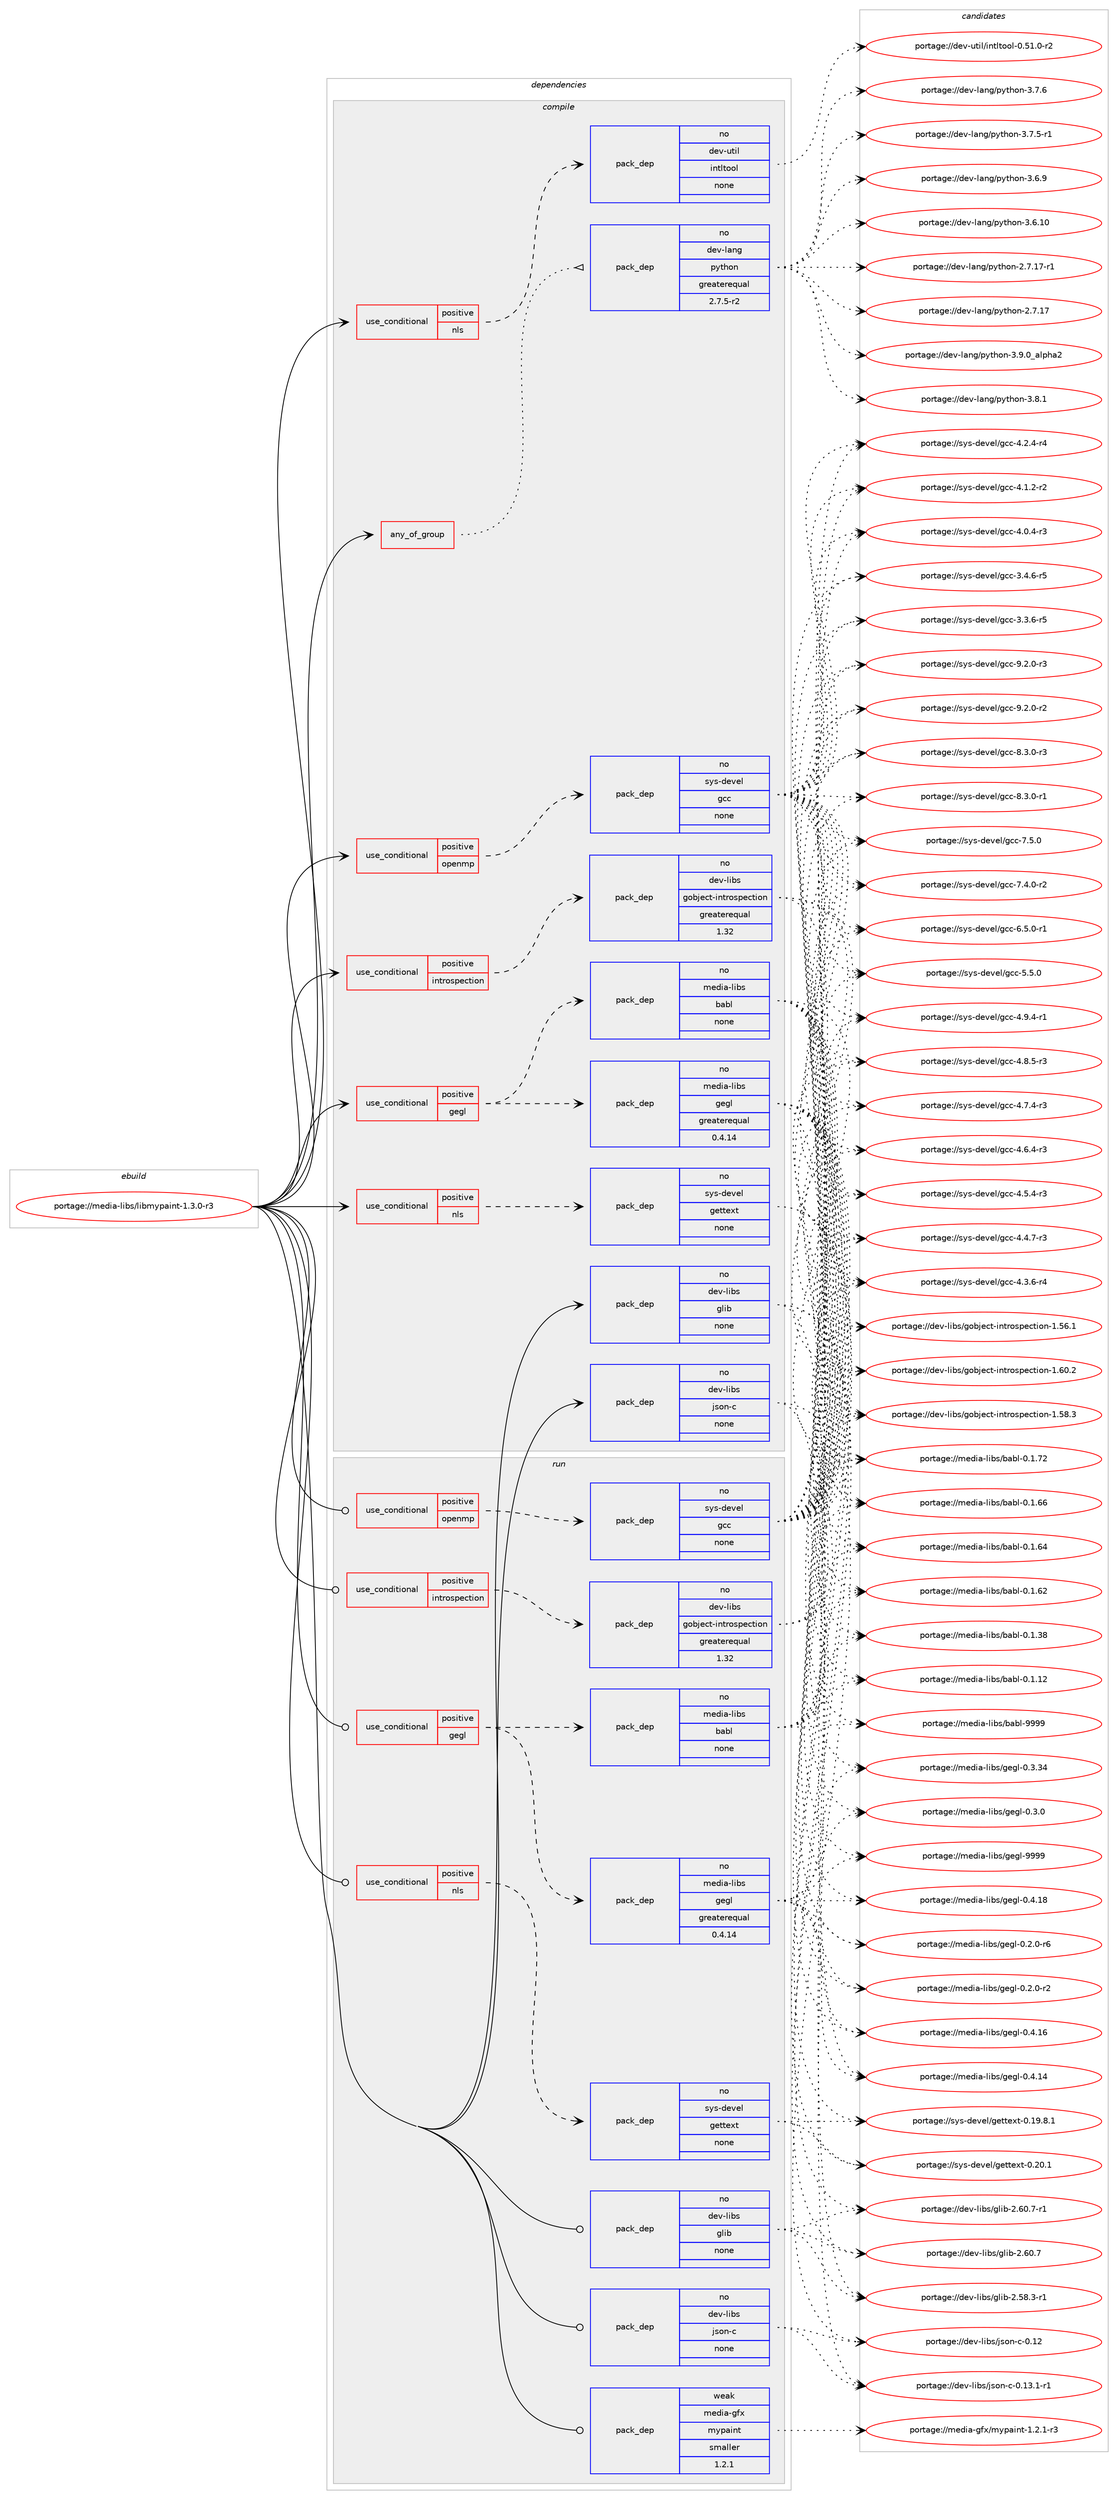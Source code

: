 digraph prolog {

# *************
# Graph options
# *************

newrank=true;
concentrate=true;
compound=true;
graph [rankdir=LR,fontname=Helvetica,fontsize=10,ranksep=1.5];#, ranksep=2.5, nodesep=0.2];
edge  [arrowhead=vee];
node  [fontname=Helvetica,fontsize=10];

# **********
# The ebuild
# **********

subgraph cluster_leftcol {
color=gray;
rank=same;
label=<<i>ebuild</i>>;
id [label="portage://media-libs/libmypaint-1.3.0-r3", color=red, width=4, href="../media-libs/libmypaint-1.3.0-r3.svg"];
}

# ****************
# The dependencies
# ****************

subgraph cluster_midcol {
color=gray;
label=<<i>dependencies</i>>;
subgraph cluster_compile {
fillcolor="#eeeeee";
style=filled;
label=<<i>compile</i>>;
subgraph any3100 {
dependency211021 [label=<<TABLE BORDER="0" CELLBORDER="1" CELLSPACING="0" CELLPADDING="4"><TR><TD CELLPADDING="10">any_of_group</TD></TR></TABLE>>, shape=none, color=red];subgraph pack159579 {
dependency211022 [label=<<TABLE BORDER="0" CELLBORDER="1" CELLSPACING="0" CELLPADDING="4" WIDTH="220"><TR><TD ROWSPAN="6" CELLPADDING="30">pack_dep</TD></TR><TR><TD WIDTH="110">no</TD></TR><TR><TD>dev-lang</TD></TR><TR><TD>python</TD></TR><TR><TD>greaterequal</TD></TR><TR><TD>2.7.5-r2</TD></TR></TABLE>>, shape=none, color=blue];
}
dependency211021:e -> dependency211022:w [weight=20,style="dotted",arrowhead="oinv"];
}
id:e -> dependency211021:w [weight=20,style="solid",arrowhead="vee"];
subgraph cond48178 {
dependency211023 [label=<<TABLE BORDER="0" CELLBORDER="1" CELLSPACING="0" CELLPADDING="4"><TR><TD ROWSPAN="3" CELLPADDING="10">use_conditional</TD></TR><TR><TD>positive</TD></TR><TR><TD>gegl</TD></TR></TABLE>>, shape=none, color=red];
subgraph pack159580 {
dependency211024 [label=<<TABLE BORDER="0" CELLBORDER="1" CELLSPACING="0" CELLPADDING="4" WIDTH="220"><TR><TD ROWSPAN="6" CELLPADDING="30">pack_dep</TD></TR><TR><TD WIDTH="110">no</TD></TR><TR><TD>media-libs</TD></TR><TR><TD>babl</TD></TR><TR><TD>none</TD></TR><TR><TD></TD></TR></TABLE>>, shape=none, color=blue];
}
dependency211023:e -> dependency211024:w [weight=20,style="dashed",arrowhead="vee"];
subgraph pack159581 {
dependency211025 [label=<<TABLE BORDER="0" CELLBORDER="1" CELLSPACING="0" CELLPADDING="4" WIDTH="220"><TR><TD ROWSPAN="6" CELLPADDING="30">pack_dep</TD></TR><TR><TD WIDTH="110">no</TD></TR><TR><TD>media-libs</TD></TR><TR><TD>gegl</TD></TR><TR><TD>greaterequal</TD></TR><TR><TD>0.4.14</TD></TR></TABLE>>, shape=none, color=blue];
}
dependency211023:e -> dependency211025:w [weight=20,style="dashed",arrowhead="vee"];
}
id:e -> dependency211023:w [weight=20,style="solid",arrowhead="vee"];
subgraph cond48179 {
dependency211026 [label=<<TABLE BORDER="0" CELLBORDER="1" CELLSPACING="0" CELLPADDING="4"><TR><TD ROWSPAN="3" CELLPADDING="10">use_conditional</TD></TR><TR><TD>positive</TD></TR><TR><TD>introspection</TD></TR></TABLE>>, shape=none, color=red];
subgraph pack159582 {
dependency211027 [label=<<TABLE BORDER="0" CELLBORDER="1" CELLSPACING="0" CELLPADDING="4" WIDTH="220"><TR><TD ROWSPAN="6" CELLPADDING="30">pack_dep</TD></TR><TR><TD WIDTH="110">no</TD></TR><TR><TD>dev-libs</TD></TR><TR><TD>gobject-introspection</TD></TR><TR><TD>greaterequal</TD></TR><TR><TD>1.32</TD></TR></TABLE>>, shape=none, color=blue];
}
dependency211026:e -> dependency211027:w [weight=20,style="dashed",arrowhead="vee"];
}
id:e -> dependency211026:w [weight=20,style="solid",arrowhead="vee"];
subgraph cond48180 {
dependency211028 [label=<<TABLE BORDER="0" CELLBORDER="1" CELLSPACING="0" CELLPADDING="4"><TR><TD ROWSPAN="3" CELLPADDING="10">use_conditional</TD></TR><TR><TD>positive</TD></TR><TR><TD>nls</TD></TR></TABLE>>, shape=none, color=red];
subgraph pack159583 {
dependency211029 [label=<<TABLE BORDER="0" CELLBORDER="1" CELLSPACING="0" CELLPADDING="4" WIDTH="220"><TR><TD ROWSPAN="6" CELLPADDING="30">pack_dep</TD></TR><TR><TD WIDTH="110">no</TD></TR><TR><TD>dev-util</TD></TR><TR><TD>intltool</TD></TR><TR><TD>none</TD></TR><TR><TD></TD></TR></TABLE>>, shape=none, color=blue];
}
dependency211028:e -> dependency211029:w [weight=20,style="dashed",arrowhead="vee"];
}
id:e -> dependency211028:w [weight=20,style="solid",arrowhead="vee"];
subgraph cond48181 {
dependency211030 [label=<<TABLE BORDER="0" CELLBORDER="1" CELLSPACING="0" CELLPADDING="4"><TR><TD ROWSPAN="3" CELLPADDING="10">use_conditional</TD></TR><TR><TD>positive</TD></TR><TR><TD>nls</TD></TR></TABLE>>, shape=none, color=red];
subgraph pack159584 {
dependency211031 [label=<<TABLE BORDER="0" CELLBORDER="1" CELLSPACING="0" CELLPADDING="4" WIDTH="220"><TR><TD ROWSPAN="6" CELLPADDING="30">pack_dep</TD></TR><TR><TD WIDTH="110">no</TD></TR><TR><TD>sys-devel</TD></TR><TR><TD>gettext</TD></TR><TR><TD>none</TD></TR><TR><TD></TD></TR></TABLE>>, shape=none, color=blue];
}
dependency211030:e -> dependency211031:w [weight=20,style="dashed",arrowhead="vee"];
}
id:e -> dependency211030:w [weight=20,style="solid",arrowhead="vee"];
subgraph cond48182 {
dependency211032 [label=<<TABLE BORDER="0" CELLBORDER="1" CELLSPACING="0" CELLPADDING="4"><TR><TD ROWSPAN="3" CELLPADDING="10">use_conditional</TD></TR><TR><TD>positive</TD></TR><TR><TD>openmp</TD></TR></TABLE>>, shape=none, color=red];
subgraph pack159585 {
dependency211033 [label=<<TABLE BORDER="0" CELLBORDER="1" CELLSPACING="0" CELLPADDING="4" WIDTH="220"><TR><TD ROWSPAN="6" CELLPADDING="30">pack_dep</TD></TR><TR><TD WIDTH="110">no</TD></TR><TR><TD>sys-devel</TD></TR><TR><TD>gcc</TD></TR><TR><TD>none</TD></TR><TR><TD></TD></TR></TABLE>>, shape=none, color=blue];
}
dependency211032:e -> dependency211033:w [weight=20,style="dashed",arrowhead="vee"];
}
id:e -> dependency211032:w [weight=20,style="solid",arrowhead="vee"];
subgraph pack159586 {
dependency211034 [label=<<TABLE BORDER="0" CELLBORDER="1" CELLSPACING="0" CELLPADDING="4" WIDTH="220"><TR><TD ROWSPAN="6" CELLPADDING="30">pack_dep</TD></TR><TR><TD WIDTH="110">no</TD></TR><TR><TD>dev-libs</TD></TR><TR><TD>glib</TD></TR><TR><TD>none</TD></TR><TR><TD></TD></TR></TABLE>>, shape=none, color=blue];
}
id:e -> dependency211034:w [weight=20,style="solid",arrowhead="vee"];
subgraph pack159587 {
dependency211035 [label=<<TABLE BORDER="0" CELLBORDER="1" CELLSPACING="0" CELLPADDING="4" WIDTH="220"><TR><TD ROWSPAN="6" CELLPADDING="30">pack_dep</TD></TR><TR><TD WIDTH="110">no</TD></TR><TR><TD>dev-libs</TD></TR><TR><TD>json-c</TD></TR><TR><TD>none</TD></TR><TR><TD></TD></TR></TABLE>>, shape=none, color=blue];
}
id:e -> dependency211035:w [weight=20,style="solid",arrowhead="vee"];
}
subgraph cluster_compileandrun {
fillcolor="#eeeeee";
style=filled;
label=<<i>compile and run</i>>;
}
subgraph cluster_run {
fillcolor="#eeeeee";
style=filled;
label=<<i>run</i>>;
subgraph cond48183 {
dependency211036 [label=<<TABLE BORDER="0" CELLBORDER="1" CELLSPACING="0" CELLPADDING="4"><TR><TD ROWSPAN="3" CELLPADDING="10">use_conditional</TD></TR><TR><TD>positive</TD></TR><TR><TD>gegl</TD></TR></TABLE>>, shape=none, color=red];
subgraph pack159588 {
dependency211037 [label=<<TABLE BORDER="0" CELLBORDER="1" CELLSPACING="0" CELLPADDING="4" WIDTH="220"><TR><TD ROWSPAN="6" CELLPADDING="30">pack_dep</TD></TR><TR><TD WIDTH="110">no</TD></TR><TR><TD>media-libs</TD></TR><TR><TD>babl</TD></TR><TR><TD>none</TD></TR><TR><TD></TD></TR></TABLE>>, shape=none, color=blue];
}
dependency211036:e -> dependency211037:w [weight=20,style="dashed",arrowhead="vee"];
subgraph pack159589 {
dependency211038 [label=<<TABLE BORDER="0" CELLBORDER="1" CELLSPACING="0" CELLPADDING="4" WIDTH="220"><TR><TD ROWSPAN="6" CELLPADDING="30">pack_dep</TD></TR><TR><TD WIDTH="110">no</TD></TR><TR><TD>media-libs</TD></TR><TR><TD>gegl</TD></TR><TR><TD>greaterequal</TD></TR><TR><TD>0.4.14</TD></TR></TABLE>>, shape=none, color=blue];
}
dependency211036:e -> dependency211038:w [weight=20,style="dashed",arrowhead="vee"];
}
id:e -> dependency211036:w [weight=20,style="solid",arrowhead="odot"];
subgraph cond48184 {
dependency211039 [label=<<TABLE BORDER="0" CELLBORDER="1" CELLSPACING="0" CELLPADDING="4"><TR><TD ROWSPAN="3" CELLPADDING="10">use_conditional</TD></TR><TR><TD>positive</TD></TR><TR><TD>introspection</TD></TR></TABLE>>, shape=none, color=red];
subgraph pack159590 {
dependency211040 [label=<<TABLE BORDER="0" CELLBORDER="1" CELLSPACING="0" CELLPADDING="4" WIDTH="220"><TR><TD ROWSPAN="6" CELLPADDING="30">pack_dep</TD></TR><TR><TD WIDTH="110">no</TD></TR><TR><TD>dev-libs</TD></TR><TR><TD>gobject-introspection</TD></TR><TR><TD>greaterequal</TD></TR><TR><TD>1.32</TD></TR></TABLE>>, shape=none, color=blue];
}
dependency211039:e -> dependency211040:w [weight=20,style="dashed",arrowhead="vee"];
}
id:e -> dependency211039:w [weight=20,style="solid",arrowhead="odot"];
subgraph cond48185 {
dependency211041 [label=<<TABLE BORDER="0" CELLBORDER="1" CELLSPACING="0" CELLPADDING="4"><TR><TD ROWSPAN="3" CELLPADDING="10">use_conditional</TD></TR><TR><TD>positive</TD></TR><TR><TD>nls</TD></TR></TABLE>>, shape=none, color=red];
subgraph pack159591 {
dependency211042 [label=<<TABLE BORDER="0" CELLBORDER="1" CELLSPACING="0" CELLPADDING="4" WIDTH="220"><TR><TD ROWSPAN="6" CELLPADDING="30">pack_dep</TD></TR><TR><TD WIDTH="110">no</TD></TR><TR><TD>sys-devel</TD></TR><TR><TD>gettext</TD></TR><TR><TD>none</TD></TR><TR><TD></TD></TR></TABLE>>, shape=none, color=blue];
}
dependency211041:e -> dependency211042:w [weight=20,style="dashed",arrowhead="vee"];
}
id:e -> dependency211041:w [weight=20,style="solid",arrowhead="odot"];
subgraph cond48186 {
dependency211043 [label=<<TABLE BORDER="0" CELLBORDER="1" CELLSPACING="0" CELLPADDING="4"><TR><TD ROWSPAN="3" CELLPADDING="10">use_conditional</TD></TR><TR><TD>positive</TD></TR><TR><TD>openmp</TD></TR></TABLE>>, shape=none, color=red];
subgraph pack159592 {
dependency211044 [label=<<TABLE BORDER="0" CELLBORDER="1" CELLSPACING="0" CELLPADDING="4" WIDTH="220"><TR><TD ROWSPAN="6" CELLPADDING="30">pack_dep</TD></TR><TR><TD WIDTH="110">no</TD></TR><TR><TD>sys-devel</TD></TR><TR><TD>gcc</TD></TR><TR><TD>none</TD></TR><TR><TD></TD></TR></TABLE>>, shape=none, color=blue];
}
dependency211043:e -> dependency211044:w [weight=20,style="dashed",arrowhead="vee"];
}
id:e -> dependency211043:w [weight=20,style="solid",arrowhead="odot"];
subgraph pack159593 {
dependency211045 [label=<<TABLE BORDER="0" CELLBORDER="1" CELLSPACING="0" CELLPADDING="4" WIDTH="220"><TR><TD ROWSPAN="6" CELLPADDING="30">pack_dep</TD></TR><TR><TD WIDTH="110">no</TD></TR><TR><TD>dev-libs</TD></TR><TR><TD>glib</TD></TR><TR><TD>none</TD></TR><TR><TD></TD></TR></TABLE>>, shape=none, color=blue];
}
id:e -> dependency211045:w [weight=20,style="solid",arrowhead="odot"];
subgraph pack159594 {
dependency211046 [label=<<TABLE BORDER="0" CELLBORDER="1" CELLSPACING="0" CELLPADDING="4" WIDTH="220"><TR><TD ROWSPAN="6" CELLPADDING="30">pack_dep</TD></TR><TR><TD WIDTH="110">no</TD></TR><TR><TD>dev-libs</TD></TR><TR><TD>json-c</TD></TR><TR><TD>none</TD></TR><TR><TD></TD></TR></TABLE>>, shape=none, color=blue];
}
id:e -> dependency211046:w [weight=20,style="solid",arrowhead="odot"];
subgraph pack159595 {
dependency211047 [label=<<TABLE BORDER="0" CELLBORDER="1" CELLSPACING="0" CELLPADDING="4" WIDTH="220"><TR><TD ROWSPAN="6" CELLPADDING="30">pack_dep</TD></TR><TR><TD WIDTH="110">weak</TD></TR><TR><TD>media-gfx</TD></TR><TR><TD>mypaint</TD></TR><TR><TD>smaller</TD></TR><TR><TD>1.2.1</TD></TR></TABLE>>, shape=none, color=blue];
}
id:e -> dependency211047:w [weight=20,style="solid",arrowhead="odot"];
}
}

# **************
# The candidates
# **************

subgraph cluster_choices {
rank=same;
color=gray;
label=<<i>candidates</i>>;

subgraph choice159579 {
color=black;
nodesep=1;
choice10010111845108971101034711212111610411111045514657464895971081121049750 [label="portage://dev-lang/python-3.9.0_alpha2", color=red, width=4,href="../dev-lang/python-3.9.0_alpha2.svg"];
choice100101118451089711010347112121116104111110455146564649 [label="portage://dev-lang/python-3.8.1", color=red, width=4,href="../dev-lang/python-3.8.1.svg"];
choice100101118451089711010347112121116104111110455146554654 [label="portage://dev-lang/python-3.7.6", color=red, width=4,href="../dev-lang/python-3.7.6.svg"];
choice1001011184510897110103471121211161041111104551465546534511449 [label="portage://dev-lang/python-3.7.5-r1", color=red, width=4,href="../dev-lang/python-3.7.5-r1.svg"];
choice100101118451089711010347112121116104111110455146544657 [label="portage://dev-lang/python-3.6.9", color=red, width=4,href="../dev-lang/python-3.6.9.svg"];
choice10010111845108971101034711212111610411111045514654464948 [label="portage://dev-lang/python-3.6.10", color=red, width=4,href="../dev-lang/python-3.6.10.svg"];
choice100101118451089711010347112121116104111110455046554649554511449 [label="portage://dev-lang/python-2.7.17-r1", color=red, width=4,href="../dev-lang/python-2.7.17-r1.svg"];
choice10010111845108971101034711212111610411111045504655464955 [label="portage://dev-lang/python-2.7.17", color=red, width=4,href="../dev-lang/python-2.7.17.svg"];
dependency211022:e -> choice10010111845108971101034711212111610411111045514657464895971081121049750:w [style=dotted,weight="100"];
dependency211022:e -> choice100101118451089711010347112121116104111110455146564649:w [style=dotted,weight="100"];
dependency211022:e -> choice100101118451089711010347112121116104111110455146554654:w [style=dotted,weight="100"];
dependency211022:e -> choice1001011184510897110103471121211161041111104551465546534511449:w [style=dotted,weight="100"];
dependency211022:e -> choice100101118451089711010347112121116104111110455146544657:w [style=dotted,weight="100"];
dependency211022:e -> choice10010111845108971101034711212111610411111045514654464948:w [style=dotted,weight="100"];
dependency211022:e -> choice100101118451089711010347112121116104111110455046554649554511449:w [style=dotted,weight="100"];
dependency211022:e -> choice10010111845108971101034711212111610411111045504655464955:w [style=dotted,weight="100"];
}
subgraph choice159580 {
color=black;
nodesep=1;
choice109101100105974510810598115479897981084557575757 [label="portage://media-libs/babl-9999", color=red, width=4,href="../media-libs/babl-9999.svg"];
choice1091011001059745108105981154798979810845484649465550 [label="portage://media-libs/babl-0.1.72", color=red, width=4,href="../media-libs/babl-0.1.72.svg"];
choice1091011001059745108105981154798979810845484649465454 [label="portage://media-libs/babl-0.1.66", color=red, width=4,href="../media-libs/babl-0.1.66.svg"];
choice1091011001059745108105981154798979810845484649465452 [label="portage://media-libs/babl-0.1.64", color=red, width=4,href="../media-libs/babl-0.1.64.svg"];
choice1091011001059745108105981154798979810845484649465450 [label="portage://media-libs/babl-0.1.62", color=red, width=4,href="../media-libs/babl-0.1.62.svg"];
choice1091011001059745108105981154798979810845484649465156 [label="portage://media-libs/babl-0.1.38", color=red, width=4,href="../media-libs/babl-0.1.38.svg"];
choice1091011001059745108105981154798979810845484649464950 [label="portage://media-libs/babl-0.1.12", color=red, width=4,href="../media-libs/babl-0.1.12.svg"];
dependency211024:e -> choice109101100105974510810598115479897981084557575757:w [style=dotted,weight="100"];
dependency211024:e -> choice1091011001059745108105981154798979810845484649465550:w [style=dotted,weight="100"];
dependency211024:e -> choice1091011001059745108105981154798979810845484649465454:w [style=dotted,weight="100"];
dependency211024:e -> choice1091011001059745108105981154798979810845484649465452:w [style=dotted,weight="100"];
dependency211024:e -> choice1091011001059745108105981154798979810845484649465450:w [style=dotted,weight="100"];
dependency211024:e -> choice1091011001059745108105981154798979810845484649465156:w [style=dotted,weight="100"];
dependency211024:e -> choice1091011001059745108105981154798979810845484649464950:w [style=dotted,weight="100"];
}
subgraph choice159581 {
color=black;
nodesep=1;
choice109101100105974510810598115471031011031084557575757 [label="portage://media-libs/gegl-9999", color=red, width=4,href="../media-libs/gegl-9999.svg"];
choice1091011001059745108105981154710310110310845484652464956 [label="portage://media-libs/gegl-0.4.18", color=red, width=4,href="../media-libs/gegl-0.4.18.svg"];
choice1091011001059745108105981154710310110310845484652464954 [label="portage://media-libs/gegl-0.4.16", color=red, width=4,href="../media-libs/gegl-0.4.16.svg"];
choice1091011001059745108105981154710310110310845484652464952 [label="portage://media-libs/gegl-0.4.14", color=red, width=4,href="../media-libs/gegl-0.4.14.svg"];
choice1091011001059745108105981154710310110310845484651465152 [label="portage://media-libs/gegl-0.3.34", color=red, width=4,href="../media-libs/gegl-0.3.34.svg"];
choice10910110010597451081059811547103101103108454846514648 [label="portage://media-libs/gegl-0.3.0", color=red, width=4,href="../media-libs/gegl-0.3.0.svg"];
choice109101100105974510810598115471031011031084548465046484511454 [label="portage://media-libs/gegl-0.2.0-r6", color=red, width=4,href="../media-libs/gegl-0.2.0-r6.svg"];
choice109101100105974510810598115471031011031084548465046484511450 [label="portage://media-libs/gegl-0.2.0-r2", color=red, width=4,href="../media-libs/gegl-0.2.0-r2.svg"];
dependency211025:e -> choice109101100105974510810598115471031011031084557575757:w [style=dotted,weight="100"];
dependency211025:e -> choice1091011001059745108105981154710310110310845484652464956:w [style=dotted,weight="100"];
dependency211025:e -> choice1091011001059745108105981154710310110310845484652464954:w [style=dotted,weight="100"];
dependency211025:e -> choice1091011001059745108105981154710310110310845484652464952:w [style=dotted,weight="100"];
dependency211025:e -> choice1091011001059745108105981154710310110310845484651465152:w [style=dotted,weight="100"];
dependency211025:e -> choice10910110010597451081059811547103101103108454846514648:w [style=dotted,weight="100"];
dependency211025:e -> choice109101100105974510810598115471031011031084548465046484511454:w [style=dotted,weight="100"];
dependency211025:e -> choice109101100105974510810598115471031011031084548465046484511450:w [style=dotted,weight="100"];
}
subgraph choice159582 {
color=black;
nodesep=1;
choice1001011184510810598115471031119810610199116451051101161141111151121019911610511111045494654484650 [label="portage://dev-libs/gobject-introspection-1.60.2", color=red, width=4,href="../dev-libs/gobject-introspection-1.60.2.svg"];
choice1001011184510810598115471031119810610199116451051101161141111151121019911610511111045494653564651 [label="portage://dev-libs/gobject-introspection-1.58.3", color=red, width=4,href="../dev-libs/gobject-introspection-1.58.3.svg"];
choice1001011184510810598115471031119810610199116451051101161141111151121019911610511111045494653544649 [label="portage://dev-libs/gobject-introspection-1.56.1", color=red, width=4,href="../dev-libs/gobject-introspection-1.56.1.svg"];
dependency211027:e -> choice1001011184510810598115471031119810610199116451051101161141111151121019911610511111045494654484650:w [style=dotted,weight="100"];
dependency211027:e -> choice1001011184510810598115471031119810610199116451051101161141111151121019911610511111045494653564651:w [style=dotted,weight="100"];
dependency211027:e -> choice1001011184510810598115471031119810610199116451051101161141111151121019911610511111045494653544649:w [style=dotted,weight="100"];
}
subgraph choice159583 {
color=black;
nodesep=1;
choice1001011184511711610510847105110116108116111111108454846534946484511450 [label="portage://dev-util/intltool-0.51.0-r2", color=red, width=4,href="../dev-util/intltool-0.51.0-r2.svg"];
dependency211029:e -> choice1001011184511711610510847105110116108116111111108454846534946484511450:w [style=dotted,weight="100"];
}
subgraph choice159584 {
color=black;
nodesep=1;
choice115121115451001011181011084710310111611610112011645484650484649 [label="portage://sys-devel/gettext-0.20.1", color=red, width=4,href="../sys-devel/gettext-0.20.1.svg"];
choice1151211154510010111810110847103101116116101120116454846495746564649 [label="portage://sys-devel/gettext-0.19.8.1", color=red, width=4,href="../sys-devel/gettext-0.19.8.1.svg"];
dependency211031:e -> choice115121115451001011181011084710310111611610112011645484650484649:w [style=dotted,weight="100"];
dependency211031:e -> choice1151211154510010111810110847103101116116101120116454846495746564649:w [style=dotted,weight="100"];
}
subgraph choice159585 {
color=black;
nodesep=1;
choice115121115451001011181011084710399994557465046484511451 [label="portage://sys-devel/gcc-9.2.0-r3", color=red, width=4,href="../sys-devel/gcc-9.2.0-r3.svg"];
choice115121115451001011181011084710399994557465046484511450 [label="portage://sys-devel/gcc-9.2.0-r2", color=red, width=4,href="../sys-devel/gcc-9.2.0-r2.svg"];
choice115121115451001011181011084710399994556465146484511451 [label="portage://sys-devel/gcc-8.3.0-r3", color=red, width=4,href="../sys-devel/gcc-8.3.0-r3.svg"];
choice115121115451001011181011084710399994556465146484511449 [label="portage://sys-devel/gcc-8.3.0-r1", color=red, width=4,href="../sys-devel/gcc-8.3.0-r1.svg"];
choice11512111545100101118101108471039999455546534648 [label="portage://sys-devel/gcc-7.5.0", color=red, width=4,href="../sys-devel/gcc-7.5.0.svg"];
choice115121115451001011181011084710399994555465246484511450 [label="portage://sys-devel/gcc-7.4.0-r2", color=red, width=4,href="../sys-devel/gcc-7.4.0-r2.svg"];
choice115121115451001011181011084710399994554465346484511449 [label="portage://sys-devel/gcc-6.5.0-r1", color=red, width=4,href="../sys-devel/gcc-6.5.0-r1.svg"];
choice11512111545100101118101108471039999455346534648 [label="portage://sys-devel/gcc-5.5.0", color=red, width=4,href="../sys-devel/gcc-5.5.0.svg"];
choice115121115451001011181011084710399994552465746524511449 [label="portage://sys-devel/gcc-4.9.4-r1", color=red, width=4,href="../sys-devel/gcc-4.9.4-r1.svg"];
choice115121115451001011181011084710399994552465646534511451 [label="portage://sys-devel/gcc-4.8.5-r3", color=red, width=4,href="../sys-devel/gcc-4.8.5-r3.svg"];
choice115121115451001011181011084710399994552465546524511451 [label="portage://sys-devel/gcc-4.7.4-r3", color=red, width=4,href="../sys-devel/gcc-4.7.4-r3.svg"];
choice115121115451001011181011084710399994552465446524511451 [label="portage://sys-devel/gcc-4.6.4-r3", color=red, width=4,href="../sys-devel/gcc-4.6.4-r3.svg"];
choice115121115451001011181011084710399994552465346524511451 [label="portage://sys-devel/gcc-4.5.4-r3", color=red, width=4,href="../sys-devel/gcc-4.5.4-r3.svg"];
choice115121115451001011181011084710399994552465246554511451 [label="portage://sys-devel/gcc-4.4.7-r3", color=red, width=4,href="../sys-devel/gcc-4.4.7-r3.svg"];
choice115121115451001011181011084710399994552465146544511452 [label="portage://sys-devel/gcc-4.3.6-r4", color=red, width=4,href="../sys-devel/gcc-4.3.6-r4.svg"];
choice115121115451001011181011084710399994552465046524511452 [label="portage://sys-devel/gcc-4.2.4-r4", color=red, width=4,href="../sys-devel/gcc-4.2.4-r4.svg"];
choice115121115451001011181011084710399994552464946504511450 [label="portage://sys-devel/gcc-4.1.2-r2", color=red, width=4,href="../sys-devel/gcc-4.1.2-r2.svg"];
choice115121115451001011181011084710399994552464846524511451 [label="portage://sys-devel/gcc-4.0.4-r3", color=red, width=4,href="../sys-devel/gcc-4.0.4-r3.svg"];
choice115121115451001011181011084710399994551465246544511453 [label="portage://sys-devel/gcc-3.4.6-r5", color=red, width=4,href="../sys-devel/gcc-3.4.6-r5.svg"];
choice115121115451001011181011084710399994551465146544511453 [label="portage://sys-devel/gcc-3.3.6-r5", color=red, width=4,href="../sys-devel/gcc-3.3.6-r5.svg"];
dependency211033:e -> choice115121115451001011181011084710399994557465046484511451:w [style=dotted,weight="100"];
dependency211033:e -> choice115121115451001011181011084710399994557465046484511450:w [style=dotted,weight="100"];
dependency211033:e -> choice115121115451001011181011084710399994556465146484511451:w [style=dotted,weight="100"];
dependency211033:e -> choice115121115451001011181011084710399994556465146484511449:w [style=dotted,weight="100"];
dependency211033:e -> choice11512111545100101118101108471039999455546534648:w [style=dotted,weight="100"];
dependency211033:e -> choice115121115451001011181011084710399994555465246484511450:w [style=dotted,weight="100"];
dependency211033:e -> choice115121115451001011181011084710399994554465346484511449:w [style=dotted,weight="100"];
dependency211033:e -> choice11512111545100101118101108471039999455346534648:w [style=dotted,weight="100"];
dependency211033:e -> choice115121115451001011181011084710399994552465746524511449:w [style=dotted,weight="100"];
dependency211033:e -> choice115121115451001011181011084710399994552465646534511451:w [style=dotted,weight="100"];
dependency211033:e -> choice115121115451001011181011084710399994552465546524511451:w [style=dotted,weight="100"];
dependency211033:e -> choice115121115451001011181011084710399994552465446524511451:w [style=dotted,weight="100"];
dependency211033:e -> choice115121115451001011181011084710399994552465346524511451:w [style=dotted,weight="100"];
dependency211033:e -> choice115121115451001011181011084710399994552465246554511451:w [style=dotted,weight="100"];
dependency211033:e -> choice115121115451001011181011084710399994552465146544511452:w [style=dotted,weight="100"];
dependency211033:e -> choice115121115451001011181011084710399994552465046524511452:w [style=dotted,weight="100"];
dependency211033:e -> choice115121115451001011181011084710399994552464946504511450:w [style=dotted,weight="100"];
dependency211033:e -> choice115121115451001011181011084710399994552464846524511451:w [style=dotted,weight="100"];
dependency211033:e -> choice115121115451001011181011084710399994551465246544511453:w [style=dotted,weight="100"];
dependency211033:e -> choice115121115451001011181011084710399994551465146544511453:w [style=dotted,weight="100"];
}
subgraph choice159586 {
color=black;
nodesep=1;
choice10010111845108105981154710310810598455046544846554511449 [label="portage://dev-libs/glib-2.60.7-r1", color=red, width=4,href="../dev-libs/glib-2.60.7-r1.svg"];
choice1001011184510810598115471031081059845504654484655 [label="portage://dev-libs/glib-2.60.7", color=red, width=4,href="../dev-libs/glib-2.60.7.svg"];
choice10010111845108105981154710310810598455046535646514511449 [label="portage://dev-libs/glib-2.58.3-r1", color=red, width=4,href="../dev-libs/glib-2.58.3-r1.svg"];
dependency211034:e -> choice10010111845108105981154710310810598455046544846554511449:w [style=dotted,weight="100"];
dependency211034:e -> choice1001011184510810598115471031081059845504654484655:w [style=dotted,weight="100"];
dependency211034:e -> choice10010111845108105981154710310810598455046535646514511449:w [style=dotted,weight="100"];
}
subgraph choice159587 {
color=black;
nodesep=1;
choice1001011184510810598115471061151111104599454846495146494511449 [label="portage://dev-libs/json-c-0.13.1-r1", color=red, width=4,href="../dev-libs/json-c-0.13.1-r1.svg"];
choice10010111845108105981154710611511111045994548464950 [label="portage://dev-libs/json-c-0.12", color=red, width=4,href="../dev-libs/json-c-0.12.svg"];
dependency211035:e -> choice1001011184510810598115471061151111104599454846495146494511449:w [style=dotted,weight="100"];
dependency211035:e -> choice10010111845108105981154710611511111045994548464950:w [style=dotted,weight="100"];
}
subgraph choice159588 {
color=black;
nodesep=1;
choice109101100105974510810598115479897981084557575757 [label="portage://media-libs/babl-9999", color=red, width=4,href="../media-libs/babl-9999.svg"];
choice1091011001059745108105981154798979810845484649465550 [label="portage://media-libs/babl-0.1.72", color=red, width=4,href="../media-libs/babl-0.1.72.svg"];
choice1091011001059745108105981154798979810845484649465454 [label="portage://media-libs/babl-0.1.66", color=red, width=4,href="../media-libs/babl-0.1.66.svg"];
choice1091011001059745108105981154798979810845484649465452 [label="portage://media-libs/babl-0.1.64", color=red, width=4,href="../media-libs/babl-0.1.64.svg"];
choice1091011001059745108105981154798979810845484649465450 [label="portage://media-libs/babl-0.1.62", color=red, width=4,href="../media-libs/babl-0.1.62.svg"];
choice1091011001059745108105981154798979810845484649465156 [label="portage://media-libs/babl-0.1.38", color=red, width=4,href="../media-libs/babl-0.1.38.svg"];
choice1091011001059745108105981154798979810845484649464950 [label="portage://media-libs/babl-0.1.12", color=red, width=4,href="../media-libs/babl-0.1.12.svg"];
dependency211037:e -> choice109101100105974510810598115479897981084557575757:w [style=dotted,weight="100"];
dependency211037:e -> choice1091011001059745108105981154798979810845484649465550:w [style=dotted,weight="100"];
dependency211037:e -> choice1091011001059745108105981154798979810845484649465454:w [style=dotted,weight="100"];
dependency211037:e -> choice1091011001059745108105981154798979810845484649465452:w [style=dotted,weight="100"];
dependency211037:e -> choice1091011001059745108105981154798979810845484649465450:w [style=dotted,weight="100"];
dependency211037:e -> choice1091011001059745108105981154798979810845484649465156:w [style=dotted,weight="100"];
dependency211037:e -> choice1091011001059745108105981154798979810845484649464950:w [style=dotted,weight="100"];
}
subgraph choice159589 {
color=black;
nodesep=1;
choice109101100105974510810598115471031011031084557575757 [label="portage://media-libs/gegl-9999", color=red, width=4,href="../media-libs/gegl-9999.svg"];
choice1091011001059745108105981154710310110310845484652464956 [label="portage://media-libs/gegl-0.4.18", color=red, width=4,href="../media-libs/gegl-0.4.18.svg"];
choice1091011001059745108105981154710310110310845484652464954 [label="portage://media-libs/gegl-0.4.16", color=red, width=4,href="../media-libs/gegl-0.4.16.svg"];
choice1091011001059745108105981154710310110310845484652464952 [label="portage://media-libs/gegl-0.4.14", color=red, width=4,href="../media-libs/gegl-0.4.14.svg"];
choice1091011001059745108105981154710310110310845484651465152 [label="portage://media-libs/gegl-0.3.34", color=red, width=4,href="../media-libs/gegl-0.3.34.svg"];
choice10910110010597451081059811547103101103108454846514648 [label="portage://media-libs/gegl-0.3.0", color=red, width=4,href="../media-libs/gegl-0.3.0.svg"];
choice109101100105974510810598115471031011031084548465046484511454 [label="portage://media-libs/gegl-0.2.0-r6", color=red, width=4,href="../media-libs/gegl-0.2.0-r6.svg"];
choice109101100105974510810598115471031011031084548465046484511450 [label="portage://media-libs/gegl-0.2.0-r2", color=red, width=4,href="../media-libs/gegl-0.2.0-r2.svg"];
dependency211038:e -> choice109101100105974510810598115471031011031084557575757:w [style=dotted,weight="100"];
dependency211038:e -> choice1091011001059745108105981154710310110310845484652464956:w [style=dotted,weight="100"];
dependency211038:e -> choice1091011001059745108105981154710310110310845484652464954:w [style=dotted,weight="100"];
dependency211038:e -> choice1091011001059745108105981154710310110310845484652464952:w [style=dotted,weight="100"];
dependency211038:e -> choice1091011001059745108105981154710310110310845484651465152:w [style=dotted,weight="100"];
dependency211038:e -> choice10910110010597451081059811547103101103108454846514648:w [style=dotted,weight="100"];
dependency211038:e -> choice109101100105974510810598115471031011031084548465046484511454:w [style=dotted,weight="100"];
dependency211038:e -> choice109101100105974510810598115471031011031084548465046484511450:w [style=dotted,weight="100"];
}
subgraph choice159590 {
color=black;
nodesep=1;
choice1001011184510810598115471031119810610199116451051101161141111151121019911610511111045494654484650 [label="portage://dev-libs/gobject-introspection-1.60.2", color=red, width=4,href="../dev-libs/gobject-introspection-1.60.2.svg"];
choice1001011184510810598115471031119810610199116451051101161141111151121019911610511111045494653564651 [label="portage://dev-libs/gobject-introspection-1.58.3", color=red, width=4,href="../dev-libs/gobject-introspection-1.58.3.svg"];
choice1001011184510810598115471031119810610199116451051101161141111151121019911610511111045494653544649 [label="portage://dev-libs/gobject-introspection-1.56.1", color=red, width=4,href="../dev-libs/gobject-introspection-1.56.1.svg"];
dependency211040:e -> choice1001011184510810598115471031119810610199116451051101161141111151121019911610511111045494654484650:w [style=dotted,weight="100"];
dependency211040:e -> choice1001011184510810598115471031119810610199116451051101161141111151121019911610511111045494653564651:w [style=dotted,weight="100"];
dependency211040:e -> choice1001011184510810598115471031119810610199116451051101161141111151121019911610511111045494653544649:w [style=dotted,weight="100"];
}
subgraph choice159591 {
color=black;
nodesep=1;
choice115121115451001011181011084710310111611610112011645484650484649 [label="portage://sys-devel/gettext-0.20.1", color=red, width=4,href="../sys-devel/gettext-0.20.1.svg"];
choice1151211154510010111810110847103101116116101120116454846495746564649 [label="portage://sys-devel/gettext-0.19.8.1", color=red, width=4,href="../sys-devel/gettext-0.19.8.1.svg"];
dependency211042:e -> choice115121115451001011181011084710310111611610112011645484650484649:w [style=dotted,weight="100"];
dependency211042:e -> choice1151211154510010111810110847103101116116101120116454846495746564649:w [style=dotted,weight="100"];
}
subgraph choice159592 {
color=black;
nodesep=1;
choice115121115451001011181011084710399994557465046484511451 [label="portage://sys-devel/gcc-9.2.0-r3", color=red, width=4,href="../sys-devel/gcc-9.2.0-r3.svg"];
choice115121115451001011181011084710399994557465046484511450 [label="portage://sys-devel/gcc-9.2.0-r2", color=red, width=4,href="../sys-devel/gcc-9.2.0-r2.svg"];
choice115121115451001011181011084710399994556465146484511451 [label="portage://sys-devel/gcc-8.3.0-r3", color=red, width=4,href="../sys-devel/gcc-8.3.0-r3.svg"];
choice115121115451001011181011084710399994556465146484511449 [label="portage://sys-devel/gcc-8.3.0-r1", color=red, width=4,href="../sys-devel/gcc-8.3.0-r1.svg"];
choice11512111545100101118101108471039999455546534648 [label="portage://sys-devel/gcc-7.5.0", color=red, width=4,href="../sys-devel/gcc-7.5.0.svg"];
choice115121115451001011181011084710399994555465246484511450 [label="portage://sys-devel/gcc-7.4.0-r2", color=red, width=4,href="../sys-devel/gcc-7.4.0-r2.svg"];
choice115121115451001011181011084710399994554465346484511449 [label="portage://sys-devel/gcc-6.5.0-r1", color=red, width=4,href="../sys-devel/gcc-6.5.0-r1.svg"];
choice11512111545100101118101108471039999455346534648 [label="portage://sys-devel/gcc-5.5.0", color=red, width=4,href="../sys-devel/gcc-5.5.0.svg"];
choice115121115451001011181011084710399994552465746524511449 [label="portage://sys-devel/gcc-4.9.4-r1", color=red, width=4,href="../sys-devel/gcc-4.9.4-r1.svg"];
choice115121115451001011181011084710399994552465646534511451 [label="portage://sys-devel/gcc-4.8.5-r3", color=red, width=4,href="../sys-devel/gcc-4.8.5-r3.svg"];
choice115121115451001011181011084710399994552465546524511451 [label="portage://sys-devel/gcc-4.7.4-r3", color=red, width=4,href="../sys-devel/gcc-4.7.4-r3.svg"];
choice115121115451001011181011084710399994552465446524511451 [label="portage://sys-devel/gcc-4.6.4-r3", color=red, width=4,href="../sys-devel/gcc-4.6.4-r3.svg"];
choice115121115451001011181011084710399994552465346524511451 [label="portage://sys-devel/gcc-4.5.4-r3", color=red, width=4,href="../sys-devel/gcc-4.5.4-r3.svg"];
choice115121115451001011181011084710399994552465246554511451 [label="portage://sys-devel/gcc-4.4.7-r3", color=red, width=4,href="../sys-devel/gcc-4.4.7-r3.svg"];
choice115121115451001011181011084710399994552465146544511452 [label="portage://sys-devel/gcc-4.3.6-r4", color=red, width=4,href="../sys-devel/gcc-4.3.6-r4.svg"];
choice115121115451001011181011084710399994552465046524511452 [label="portage://sys-devel/gcc-4.2.4-r4", color=red, width=4,href="../sys-devel/gcc-4.2.4-r4.svg"];
choice115121115451001011181011084710399994552464946504511450 [label="portage://sys-devel/gcc-4.1.2-r2", color=red, width=4,href="../sys-devel/gcc-4.1.2-r2.svg"];
choice115121115451001011181011084710399994552464846524511451 [label="portage://sys-devel/gcc-4.0.4-r3", color=red, width=4,href="../sys-devel/gcc-4.0.4-r3.svg"];
choice115121115451001011181011084710399994551465246544511453 [label="portage://sys-devel/gcc-3.4.6-r5", color=red, width=4,href="../sys-devel/gcc-3.4.6-r5.svg"];
choice115121115451001011181011084710399994551465146544511453 [label="portage://sys-devel/gcc-3.3.6-r5", color=red, width=4,href="../sys-devel/gcc-3.3.6-r5.svg"];
dependency211044:e -> choice115121115451001011181011084710399994557465046484511451:w [style=dotted,weight="100"];
dependency211044:e -> choice115121115451001011181011084710399994557465046484511450:w [style=dotted,weight="100"];
dependency211044:e -> choice115121115451001011181011084710399994556465146484511451:w [style=dotted,weight="100"];
dependency211044:e -> choice115121115451001011181011084710399994556465146484511449:w [style=dotted,weight="100"];
dependency211044:e -> choice11512111545100101118101108471039999455546534648:w [style=dotted,weight="100"];
dependency211044:e -> choice115121115451001011181011084710399994555465246484511450:w [style=dotted,weight="100"];
dependency211044:e -> choice115121115451001011181011084710399994554465346484511449:w [style=dotted,weight="100"];
dependency211044:e -> choice11512111545100101118101108471039999455346534648:w [style=dotted,weight="100"];
dependency211044:e -> choice115121115451001011181011084710399994552465746524511449:w [style=dotted,weight="100"];
dependency211044:e -> choice115121115451001011181011084710399994552465646534511451:w [style=dotted,weight="100"];
dependency211044:e -> choice115121115451001011181011084710399994552465546524511451:w [style=dotted,weight="100"];
dependency211044:e -> choice115121115451001011181011084710399994552465446524511451:w [style=dotted,weight="100"];
dependency211044:e -> choice115121115451001011181011084710399994552465346524511451:w [style=dotted,weight="100"];
dependency211044:e -> choice115121115451001011181011084710399994552465246554511451:w [style=dotted,weight="100"];
dependency211044:e -> choice115121115451001011181011084710399994552465146544511452:w [style=dotted,weight="100"];
dependency211044:e -> choice115121115451001011181011084710399994552465046524511452:w [style=dotted,weight="100"];
dependency211044:e -> choice115121115451001011181011084710399994552464946504511450:w [style=dotted,weight="100"];
dependency211044:e -> choice115121115451001011181011084710399994552464846524511451:w [style=dotted,weight="100"];
dependency211044:e -> choice115121115451001011181011084710399994551465246544511453:w [style=dotted,weight="100"];
dependency211044:e -> choice115121115451001011181011084710399994551465146544511453:w [style=dotted,weight="100"];
}
subgraph choice159593 {
color=black;
nodesep=1;
choice10010111845108105981154710310810598455046544846554511449 [label="portage://dev-libs/glib-2.60.7-r1", color=red, width=4,href="../dev-libs/glib-2.60.7-r1.svg"];
choice1001011184510810598115471031081059845504654484655 [label="portage://dev-libs/glib-2.60.7", color=red, width=4,href="../dev-libs/glib-2.60.7.svg"];
choice10010111845108105981154710310810598455046535646514511449 [label="portage://dev-libs/glib-2.58.3-r1", color=red, width=4,href="../dev-libs/glib-2.58.3-r1.svg"];
dependency211045:e -> choice10010111845108105981154710310810598455046544846554511449:w [style=dotted,weight="100"];
dependency211045:e -> choice1001011184510810598115471031081059845504654484655:w [style=dotted,weight="100"];
dependency211045:e -> choice10010111845108105981154710310810598455046535646514511449:w [style=dotted,weight="100"];
}
subgraph choice159594 {
color=black;
nodesep=1;
choice1001011184510810598115471061151111104599454846495146494511449 [label="portage://dev-libs/json-c-0.13.1-r1", color=red, width=4,href="../dev-libs/json-c-0.13.1-r1.svg"];
choice10010111845108105981154710611511111045994548464950 [label="portage://dev-libs/json-c-0.12", color=red, width=4,href="../dev-libs/json-c-0.12.svg"];
dependency211046:e -> choice1001011184510810598115471061151111104599454846495146494511449:w [style=dotted,weight="100"];
dependency211046:e -> choice10010111845108105981154710611511111045994548464950:w [style=dotted,weight="100"];
}
subgraph choice159595 {
color=black;
nodesep=1;
choice109101100105974510310212047109121112971051101164549465046494511451 [label="portage://media-gfx/mypaint-1.2.1-r3", color=red, width=4,href="../media-gfx/mypaint-1.2.1-r3.svg"];
dependency211047:e -> choice109101100105974510310212047109121112971051101164549465046494511451:w [style=dotted,weight="100"];
}
}

}
